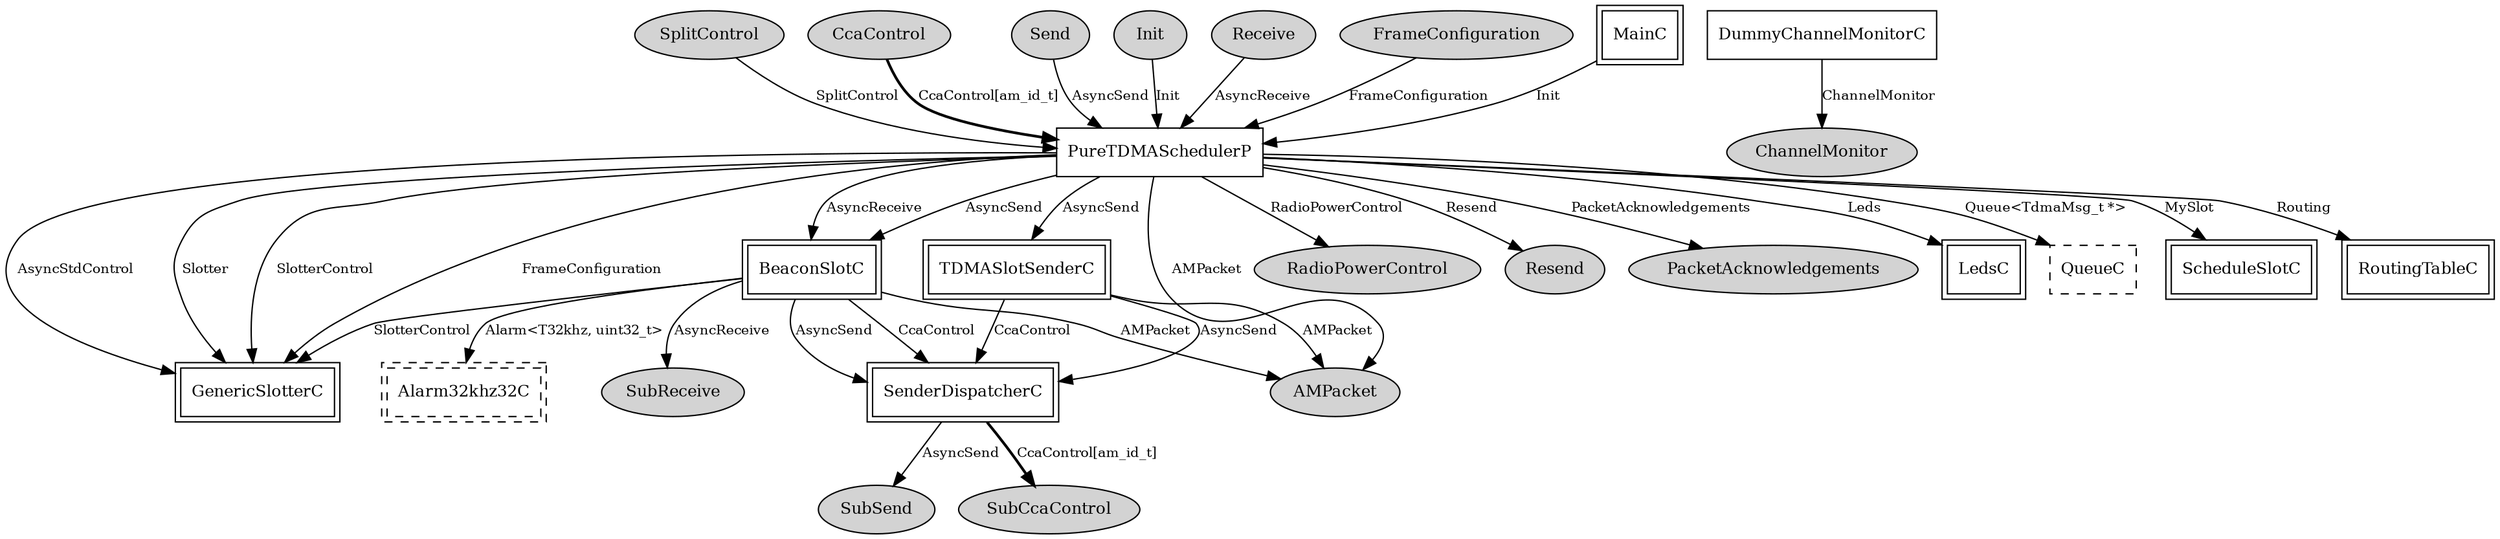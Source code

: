 digraph "PureTDMASchedulerC" {
  n0x2b7f5cd7eb10 [shape=ellipse, style=filled, label="SplitControl", fontsize=12];
  "PureTDMASchedulerP" [fontsize=12, shape=box, URL="../chtml/PureTDMASchedulerP.html"];
  n0x2b7f5cd7dae8 [shape=ellipse, style=filled, label="CcaControl", fontsize=12];
  "PureTDMASchedulerP" [fontsize=12, shape=box, URL="../chtml/PureTDMASchedulerP.html"];
  n0x2b7f5cd7f688 [shape=ellipse, style=filled, label="Send", fontsize=12];
  "PureTDMASchedulerP" [fontsize=12, shape=box, URL="../chtml/PureTDMASchedulerP.html"];
  n0x2b7f5cd7f020 [shape=ellipse, style=filled, label="Init", fontsize=12];
  "PureTDMASchedulerP" [fontsize=12, shape=box, URL="../chtml/PureTDMASchedulerP.html"];
  n0x2b7f5cd7e370 [shape=ellipse, style=filled, label="Receive", fontsize=12];
  "PureTDMASchedulerP" [fontsize=12, shape=box, URL="../chtml/PureTDMASchedulerP.html"];
  n0x2b7f5cd77b00 [shape=ellipse, style=filled, label="FrameConfiguration", fontsize=12];
  "PureTDMASchedulerP" [fontsize=12, shape=box, URL="../chtml/PureTDMASchedulerP.html"];
  "MainC" [fontsize=12, shape=box,peripheries=2, URL="../chtml/tos.system.MainC.html"];
  "PureTDMASchedulerP" [fontsize=12, shape=box, URL="../chtml/PureTDMASchedulerP.html"];
  "GenericSlotterC" [fontsize=12, shape=box,peripheries=2, URL="../chtml/GenericSlotterC.html"];
  "PureTDMASchedulerP" [fontsize=12, shape=box, URL="../chtml/PureTDMASchedulerP.html"];
  "GenericSlotterC" [fontsize=12, shape=box,peripheries=2, URL="../chtml/GenericSlotterC.html"];
  "PureTDMASchedulerP" [fontsize=12, shape=box, URL="../chtml/PureTDMASchedulerP.html"];
  "GenericSlotterC" [fontsize=12, shape=box,peripheries=2, URL="../chtml/GenericSlotterC.html"];
  "PureTDMASchedulerP" [fontsize=12, shape=box, URL="../chtml/PureTDMASchedulerP.html"];
  n0x2b7f5cd79c88 [shape=ellipse, style=filled, label="RadioPowerControl", fontsize=12];
  "PureTDMASchedulerP" [fontsize=12, shape=box, URL="../chtml/PureTDMASchedulerP.html"];
  "GenericSlotterC" [fontsize=12, shape=box,peripheries=2, URL="../chtml/GenericSlotterC.html"];
  "PureTDMASchedulerP" [fontsize=12, shape=box, URL="../chtml/PureTDMASchedulerP.html"];
  n0x2b7f5cd73020 [shape=ellipse, style=filled, label="Resend", fontsize=12];
  "PureTDMASchedulerP" [fontsize=12, shape=box, URL="../chtml/PureTDMASchedulerP.html"];
  n0x2b7f5cd73698 [shape=ellipse, style=filled, label="PacketAcknowledgements", fontsize=12];
  "PureTDMASchedulerP" [fontsize=12, shape=box, URL="../chtml/PureTDMASchedulerP.html"];
  n0x2b7f5cd76758 [shape=ellipse, style=filled, label="AMPacket", fontsize=12];
  "PureTDMASchedulerP" [fontsize=12, shape=box, URL="../chtml/PureTDMASchedulerP.html"];
  "LedsC" [fontsize=12, shape=box,peripheries=2, URL="../chtml/tos.system.LedsC.html"];
  "SenderDispatcherC" [fontsize=12, shape=box,peripheries=2, URL="../chtml/SenderDispatcherC.html"];
  n0x2b7f5cd79020 [shape=ellipse, style=filled, label="SubSend", fontsize=12];
  "SenderDispatcherC" [fontsize=12, shape=box,peripheries=2, URL="../chtml/SenderDispatcherC.html"];
  n0x2b7f5cd72580 [shape=ellipse, style=filled, label="SubCcaControl", fontsize=12];
  "TDMASlotSenderC" [fontsize=12, shape=box,peripheries=2, URL="../chtml/TDMASlotSenderC.html"];
  "SenderDispatcherC" [fontsize=12, shape=box,peripheries=2, URL="../chtml/SenderDispatcherC.html"];
  "TDMASlotSenderC" [fontsize=12, shape=box,peripheries=2, URL="../chtml/TDMASlotSenderC.html"];
  "SenderDispatcherC" [fontsize=12, shape=box,peripheries=2, URL="../chtml/SenderDispatcherC.html"];
  "TDMASlotSenderC" [fontsize=12, shape=box,peripheries=2, URL="../chtml/TDMASlotSenderC.html"];
  "PureTDMASchedulerP" [fontsize=12, shape=box, URL="../chtml/PureTDMASchedulerP.html"];
  "TDMASlotSenderC" [fontsize=12, shape=box,peripheries=2, URL="../chtml/TDMASlotSenderC.html"];
  "PureTDMASchedulerP" [fontsize=12, shape=box, URL="../chtml/PureTDMASchedulerP.html"];
  "BeaconSlotC" [fontsize=12, shape=box,peripheries=2, URL="../chtml/BeaconSlotC.html"];
  "BeaconSlotC" [fontsize=12, shape=box,peripheries=2, URL="../chtml/BeaconSlotC.html"];
  n0x2b7f5cd7a720 [shape=ellipse, style=filled, label="SubReceive", fontsize=12];
  "PureTDMASchedulerP" [fontsize=12, shape=box, URL="../chtml/PureTDMASchedulerP.html"];
  "BeaconSlotC" [fontsize=12, shape=box,peripheries=2, URL="../chtml/BeaconSlotC.html"];
  "BeaconSlotC" [fontsize=12, shape=box,peripheries=2, URL="../chtml/BeaconSlotC.html"];
  "BeaconSlotC" [fontsize=12, shape=box,peripheries=2, URL="../chtml/BeaconSlotC.html"];
  "BeaconSlotC" [fontsize=12, shape=box,peripheries=2, URL="../chtml/BeaconSlotC.html"];
  "BeaconSlotC" [fontsize=12, shape=box,peripheries=2, URL="../chtml/BeaconSlotC.html"];
  "BeaconSlotC" [fontsize=12, shape=box,peripheries=2, URL="../chtml/BeaconSlotC.html"];
  "PureTDMASchedulerC.Alarm32khz32C" [fontsize=12, shape=box,peripheries=2, style=dashed, label="Alarm32khz32C", URL="../chtml/tos.chips.msp430.timer.Alarm32khz32C.html"];
  "DummyChannelMonitorC" [fontsize=12, shape=box, URL="../chtml/DummyChannelMonitorC.html"];
  n0x2b7f5cd71020 [shape=ellipse, style=filled, label="ChannelMonitor", fontsize=12];
  "PureTDMASchedulerP" [fontsize=12, shape=box, URL="../chtml/PureTDMASchedulerP.html"];
  "PureTDMASchedulerC.QueueC" [fontsize=12, shape=box, style=dashed, label="QueueC", URL="../chtml/tos.system.QueueC.html"];
  "PureTDMASchedulerP" [fontsize=12, shape=box, URL="../chtml/PureTDMASchedulerP.html"];
  "ScheduleSlotC" [fontsize=12, shape=box,peripheries=2, URL="../chtml/ScheduleSlotC.html"];
  "PureTDMASchedulerP" [fontsize=12, shape=box, URL="../chtml/PureTDMASchedulerP.html"];
  "RoutingTableC" [fontsize=12, shape=box,peripheries=2, URL="../chtml/RoutingTableC.html"];
  "n0x2b7f5cd7eb10" -> "PureTDMASchedulerP" [label="SplitControl", URL="../ihtml/tos.interfaces.SplitControl.html", fontsize=10];
  "n0x2b7f5cd7dae8" -> "PureTDMASchedulerP" [label="CcaControl[am_id_t]", style=bold, URL="../ihtml/CcaControl.html", fontsize=10];
  "n0x2b7f5cd7f688" -> "PureTDMASchedulerP" [label="AsyncSend", URL="../ihtml/AsyncSend.html", fontsize=10];
  "n0x2b7f5cd7f020" -> "PureTDMASchedulerP" [label="Init", URL="../ihtml/tos.interfaces.Init.html", fontsize=10];
  "n0x2b7f5cd7e370" -> "PureTDMASchedulerP" [label="AsyncReceive", URL="../ihtml/AsyncReceive.html", fontsize=10];
  "n0x2b7f5cd77b00" -> "PureTDMASchedulerP" [label="FrameConfiguration", URL="../ihtml/FrameConfiguration.html", fontsize=10];
  "MainC" -> "PureTDMASchedulerP" [label="Init", URL="../ihtml/tos.interfaces.Init.html", fontsize=10];
  "PureTDMASchedulerP" -> "GenericSlotterC" [label="AsyncStdControl", URL="../ihtml/tos.interfaces.AsyncStdControl.html", fontsize=10];
  "PureTDMASchedulerP" -> "GenericSlotterC" [label="Slotter", URL="../ihtml/Slotter.html", fontsize=10];
  "PureTDMASchedulerP" -> "GenericSlotterC" [label="SlotterControl", URL="../ihtml/SlotterControl.html", fontsize=10];
  "PureTDMASchedulerP" -> "n0x2b7f5cd79c88" [label="RadioPowerControl", URL="../ihtml/RadioPowerControl.html", fontsize=10];
  "PureTDMASchedulerP" -> "GenericSlotterC" [label="FrameConfiguration", URL="../ihtml/FrameConfiguration.html", fontsize=10];
  "PureTDMASchedulerP" -> "n0x2b7f5cd73020" [label="Resend", URL="../ihtml/Resend.html", fontsize=10];
  "PureTDMASchedulerP" -> "n0x2b7f5cd73698" [label="PacketAcknowledgements", URL="../ihtml/tos.interfaces.PacketAcknowledgements.html", fontsize=10];
  "PureTDMASchedulerP" -> "n0x2b7f5cd76758" [label="AMPacket", URL="../ihtml/AMPacket.html", fontsize=10];
  "PureTDMASchedulerP" -> "LedsC" [label="Leds", URL="../ihtml/tos.interfaces.Leds.html", fontsize=10];
  "SenderDispatcherC" -> "n0x2b7f5cd79020" [label="AsyncSend", URL="../ihtml/AsyncSend.html", fontsize=10];
  "SenderDispatcherC" -> "n0x2b7f5cd72580" [label="CcaControl[am_id_t]", style=bold, URL="../ihtml/CcaControl.html", fontsize=10];
  "TDMASlotSenderC" -> "SenderDispatcherC" [label="AsyncSend", URL="../ihtml/AsyncSend.html", fontsize=10];
  "TDMASlotSenderC" -> "SenderDispatcherC" [label="CcaControl", URL="../ihtml/CcaControl.html", fontsize=10];
  "TDMASlotSenderC" -> "n0x2b7f5cd76758" [label="AMPacket", URL="../ihtml/AMPacket.html", fontsize=10];
  "PureTDMASchedulerP" -> "TDMASlotSenderC" [label="AsyncSend", URL="../ihtml/AsyncSend.html", fontsize=10];
  "PureTDMASchedulerP" -> "BeaconSlotC" [label="AsyncSend", URL="../ihtml/AsyncSend.html", fontsize=10];
  "BeaconSlotC" -> "n0x2b7f5cd7a720" [label="AsyncReceive", URL="../ihtml/AsyncReceive.html", fontsize=10];
  "PureTDMASchedulerP" -> "BeaconSlotC" [label="AsyncReceive", URL="../ihtml/AsyncReceive.html", fontsize=10];
  "BeaconSlotC" -> "n0x2b7f5cd76758" [label="AMPacket", URL="../ihtml/AMPacket.html", fontsize=10];
  "BeaconSlotC" -> "SenderDispatcherC" [label="CcaControl", URL="../ihtml/CcaControl.html", fontsize=10];
  "BeaconSlotC" -> "SenderDispatcherC" [label="AsyncSend", URL="../ihtml/AsyncSend.html", fontsize=10];
  "BeaconSlotC" -> "GenericSlotterC" [label="SlotterControl", URL="../ihtml/SlotterControl.html", fontsize=10];
  "BeaconSlotC" -> "PureTDMASchedulerC.Alarm32khz32C" [label="Alarm<T32khz, uint32_t>", URL="../ihtml/tos.lib.timer.Alarm.html", fontsize=10];
  "DummyChannelMonitorC" -> "n0x2b7f5cd71020" [label="ChannelMonitor", URL="../ihtml/ChannelMonitor.html", fontsize=10];
  "PureTDMASchedulerP" -> "PureTDMASchedulerC.QueueC" [label="Queue<TdmaMsg_t *>", URL="../ihtml/tos.interfaces.Queue.html", fontsize=10];
  "PureTDMASchedulerP" -> "ScheduleSlotC" [label="MySlot", URL="../ihtml/MySlot.html", fontsize=10];
  "PureTDMASchedulerP" -> "RoutingTableC" [label="Routing", URL="../ihtml/Routing.html", fontsize=10];
}
